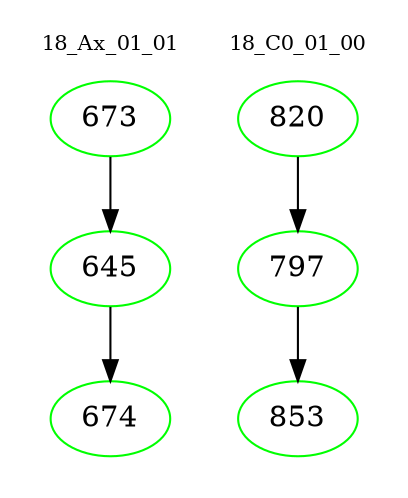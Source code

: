 digraph{
subgraph cluster_0 {
color = white
label = "18_Ax_01_01";
fontsize=10;
T0_673 [label="673", color="green"]
T0_673 -> T0_645 [color="black"]
T0_645 [label="645", color="green"]
T0_645 -> T0_674 [color="black"]
T0_674 [label="674", color="green"]
}
subgraph cluster_1 {
color = white
label = "18_C0_01_00";
fontsize=10;
T1_820 [label="820", color="green"]
T1_820 -> T1_797 [color="black"]
T1_797 [label="797", color="green"]
T1_797 -> T1_853 [color="black"]
T1_853 [label="853", color="green"]
}
}
